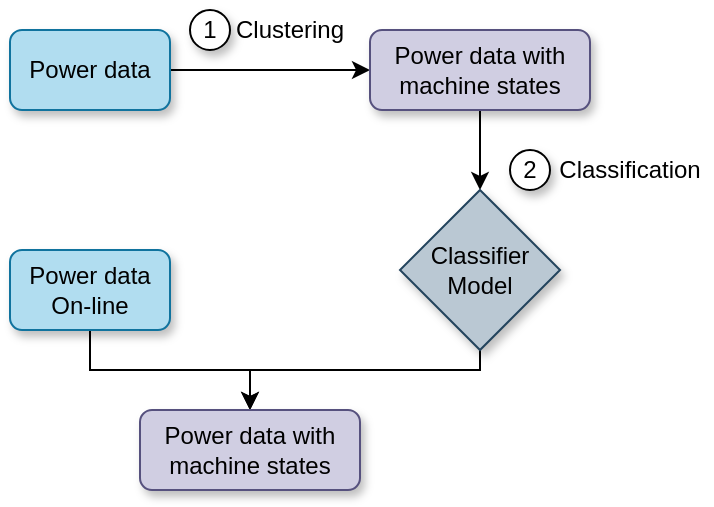 <mxfile version="12.9.12" type="github">
  <diagram id="TiG-RyfLDoOO_gLj5VNG" name="Page-1">
    <mxGraphModel dx="724" dy="537" grid="1" gridSize="10" guides="1" tooltips="1" connect="1" arrows="1" fold="1" page="1" pageScale="1" pageWidth="827" pageHeight="1169" math="0" shadow="0">
      <root>
        <mxCell id="0" />
        <mxCell id="1" parent="0" />
        <mxCell id="wGxKlhJpGhgjQtdHp2QR-4" value="" style="edgeStyle=orthogonalEdgeStyle;rounded=0;orthogonalLoop=1;jettySize=auto;html=1;" edge="1" parent="1" source="wGxKlhJpGhgjQtdHp2QR-2" target="wGxKlhJpGhgjQtdHp2QR-3">
          <mxGeometry relative="1" as="geometry" />
        </mxCell>
        <mxCell id="wGxKlhJpGhgjQtdHp2QR-2" value="Power data" style="rounded=1;whiteSpace=wrap;html=1;shadow=1;fillColor=#b1ddf0;strokeColor=#10739e;" vertex="1" parent="1">
          <mxGeometry x="90" y="190" width="80" height="40" as="geometry" />
        </mxCell>
        <mxCell id="wGxKlhJpGhgjQtdHp2QR-6" value="" style="edgeStyle=orthogonalEdgeStyle;rounded=0;orthogonalLoop=1;jettySize=auto;html=1;entryX=0.5;entryY=0;entryDx=0;entryDy=0;" edge="1" parent="1" source="wGxKlhJpGhgjQtdHp2QR-3" target="wGxKlhJpGhgjQtdHp2QR-7">
          <mxGeometry relative="1" as="geometry">
            <mxPoint x="305" y="310" as="targetPoint" />
          </mxGeometry>
        </mxCell>
        <mxCell id="wGxKlhJpGhgjQtdHp2QR-3" value="Power data with machine states" style="rounded=1;whiteSpace=wrap;html=1;shadow=1;fillColor=#d0cee2;strokeColor=#56517e;" vertex="1" parent="1">
          <mxGeometry x="270" y="190" width="110" height="40" as="geometry" />
        </mxCell>
        <mxCell id="wGxKlhJpGhgjQtdHp2QR-12" style="edgeStyle=orthogonalEdgeStyle;rounded=0;orthogonalLoop=1;jettySize=auto;html=1;exitX=0.5;exitY=1;exitDx=0;exitDy=0;entryX=0.5;entryY=0;entryDx=0;entryDy=0;" edge="1" parent="1" source="wGxKlhJpGhgjQtdHp2QR-7" target="wGxKlhJpGhgjQtdHp2QR-10">
          <mxGeometry relative="1" as="geometry">
            <Array as="points">
              <mxPoint x="325" y="360" />
              <mxPoint x="210" y="360" />
            </Array>
          </mxGeometry>
        </mxCell>
        <mxCell id="wGxKlhJpGhgjQtdHp2QR-7" value="Classifier Model" style="rhombus;whiteSpace=wrap;html=1;shadow=1;fillColor=#bac8d3;strokeColor=#23445d;" vertex="1" parent="1">
          <mxGeometry x="285" y="270" width="80" height="80" as="geometry" />
        </mxCell>
        <mxCell id="wGxKlhJpGhgjQtdHp2QR-11" style="edgeStyle=orthogonalEdgeStyle;rounded=0;orthogonalLoop=1;jettySize=auto;html=1;exitX=0.5;exitY=1;exitDx=0;exitDy=0;entryX=0.5;entryY=0;entryDx=0;entryDy=0;" edge="1" parent="1" source="wGxKlhJpGhgjQtdHp2QR-8" target="wGxKlhJpGhgjQtdHp2QR-10">
          <mxGeometry relative="1" as="geometry" />
        </mxCell>
        <mxCell id="wGxKlhJpGhgjQtdHp2QR-8" value="Power data&lt;br&gt;On-line" style="rounded=1;whiteSpace=wrap;html=1;shadow=1;fillColor=#b1ddf0;strokeColor=#10739e;" vertex="1" parent="1">
          <mxGeometry x="90" y="300" width="80" height="40" as="geometry" />
        </mxCell>
        <mxCell id="wGxKlhJpGhgjQtdHp2QR-10" value="Power data with machine states" style="rounded=1;whiteSpace=wrap;html=1;shadow=1;fillColor=#d0cee2;strokeColor=#56517e;" vertex="1" parent="1">
          <mxGeometry x="155" y="380" width="110" height="40" as="geometry" />
        </mxCell>
        <mxCell id="wGxKlhJpGhgjQtdHp2QR-13" value="Clustering" style="text;html=1;strokeColor=none;fillColor=none;align=center;verticalAlign=middle;whiteSpace=wrap;rounded=0;shadow=1;" vertex="1" parent="1">
          <mxGeometry x="200" y="180" width="60" height="20" as="geometry" />
        </mxCell>
        <mxCell id="wGxKlhJpGhgjQtdHp2QR-14" value="Classification" style="text;html=1;strokeColor=none;fillColor=none;align=center;verticalAlign=middle;whiteSpace=wrap;rounded=0;shadow=1;" vertex="1" parent="1">
          <mxGeometry x="365" y="250" width="70" height="20" as="geometry" />
        </mxCell>
        <mxCell id="wGxKlhJpGhgjQtdHp2QR-15" value="1" style="ellipse;whiteSpace=wrap;html=1;aspect=fixed;shadow=1;" vertex="1" parent="1">
          <mxGeometry x="180" y="180" width="20" height="20" as="geometry" />
        </mxCell>
        <mxCell id="wGxKlhJpGhgjQtdHp2QR-16" value="2" style="ellipse;whiteSpace=wrap;html=1;aspect=fixed;shadow=1;" vertex="1" parent="1">
          <mxGeometry x="340" y="250" width="20" height="20" as="geometry" />
        </mxCell>
      </root>
    </mxGraphModel>
  </diagram>
</mxfile>
